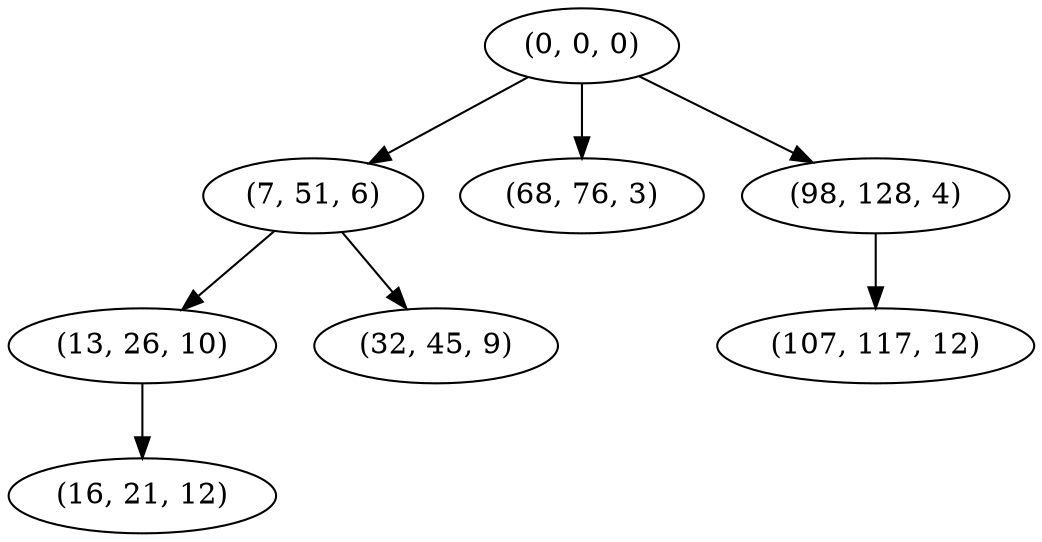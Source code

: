 digraph tree {
    "(0, 0, 0)";
    "(7, 51, 6)";
    "(13, 26, 10)";
    "(16, 21, 12)";
    "(32, 45, 9)";
    "(68, 76, 3)";
    "(98, 128, 4)";
    "(107, 117, 12)";
    "(0, 0, 0)" -> "(7, 51, 6)";
    "(0, 0, 0)" -> "(68, 76, 3)";
    "(0, 0, 0)" -> "(98, 128, 4)";
    "(7, 51, 6)" -> "(13, 26, 10)";
    "(7, 51, 6)" -> "(32, 45, 9)";
    "(13, 26, 10)" -> "(16, 21, 12)";
    "(98, 128, 4)" -> "(107, 117, 12)";
}
